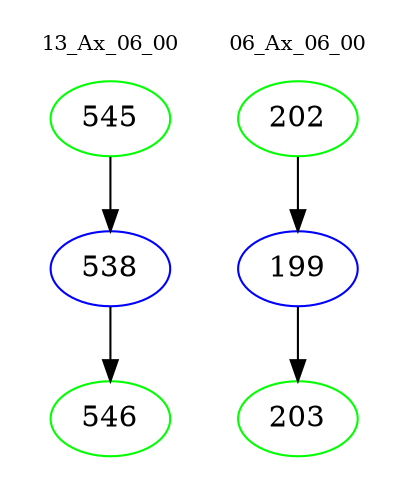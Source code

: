 digraph{
subgraph cluster_0 {
color = white
label = "13_Ax_06_00";
fontsize=10;
T0_545 [label="545", color="green"]
T0_545 -> T0_538 [color="black"]
T0_538 [label="538", color="blue"]
T0_538 -> T0_546 [color="black"]
T0_546 [label="546", color="green"]
}
subgraph cluster_1 {
color = white
label = "06_Ax_06_00";
fontsize=10;
T1_202 [label="202", color="green"]
T1_202 -> T1_199 [color="black"]
T1_199 [label="199", color="blue"]
T1_199 -> T1_203 [color="black"]
T1_203 [label="203", color="green"]
}
}
